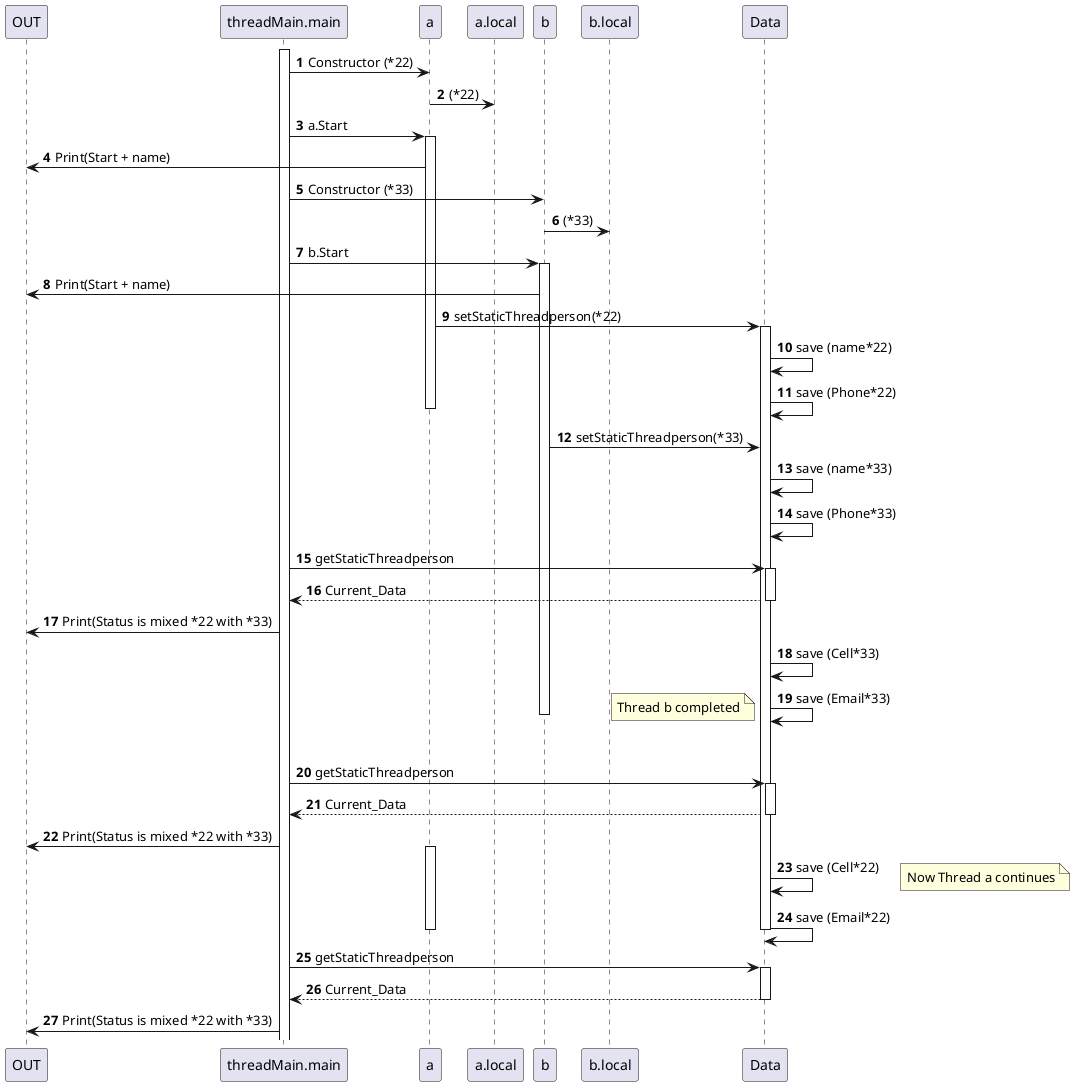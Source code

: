 @startuml
'https://plantuml.com/sequence-diagram

autonumber

participant threadMain.main order 10
participant a order 20
participant a.local order 30
participant b order 31
participant b.local order 32
participant Data order 40
participant OUT order 5


activate threadMain.main
'Thread a
threadMain.main -> a: Constructor (*22)
a->a.local: (*22)
threadMain.main -> a: a.Start
activate a
a -> OUT: Print(Start + name)

'Thread b
threadMain.main -> b: Constructor (*33)
b->b.local: (*33)
threadMain.main -> b: b.Start
activate b
b -> OUT: Print(Start + name)

'a sets Data
a -> Data: setStaticThreadperson(*22)
activate Data
Data -> Data: save (name*22)
Data -> Data: save (Phone*22)
deactivate a

'b sets Data
b -> Data: setStaticThreadperson(*33)
Data -> Data: save (name*33)
Data -> Data: save (Phone*33)


threadMain.main -> Data++: getStaticThreadperson
return Current_Data
threadMain.main -> OUT: Print(Status is mixed *22 with *33)

Data -> Data: save (Cell*33)
Data -> Data: save (Email*33)

deactivate b

note left
  Thread b completed
end note
||30||

threadMain.main -> Data++: getStaticThreadperson
return Current_Data
threadMain.main -> OUT: Print(Status is mixed *22 with *33)



activate a
Data -> Data: save (Cell*22)
note right
  Now Thread a continues
end note
Data -> Data: save (Email*22)

deactivate Data
deactivate a


threadMain.main -> Data++: getStaticThreadperson
return Current_Data
threadMain.main -> OUT: Print(Status is mixed *22 with *33)


@enduml